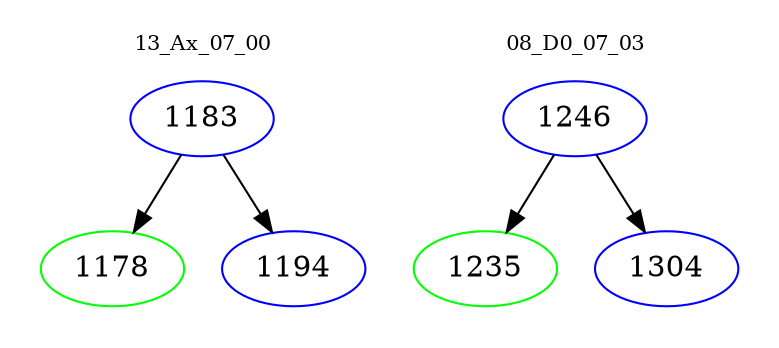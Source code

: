 digraph{
subgraph cluster_0 {
color = white
label = "13_Ax_07_00";
fontsize=10;
T0_1183 [label="1183", color="blue"]
T0_1183 -> T0_1178 [color="black"]
T0_1178 [label="1178", color="green"]
T0_1183 -> T0_1194 [color="black"]
T0_1194 [label="1194", color="blue"]
}
subgraph cluster_1 {
color = white
label = "08_D0_07_03";
fontsize=10;
T1_1246 [label="1246", color="blue"]
T1_1246 -> T1_1235 [color="black"]
T1_1235 [label="1235", color="green"]
T1_1246 -> T1_1304 [color="black"]
T1_1304 [label="1304", color="blue"]
}
}
